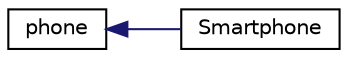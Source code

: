 digraph "Graphical Class Hierarchy"
{
  edge [fontname="Helvetica",fontsize="10",labelfontname="Helvetica",labelfontsize="10"];
  node [fontname="Helvetica",fontsize="10",shape=record];
  rankdir="LR";
  Node0 [label="phone",height=0.2,width=0.4,color="black", fillcolor="white", style="filled",URL="$classphone.html"];
  Node0 -> Node1 [dir="back",color="midnightblue",fontsize="10",style="solid",fontname="Helvetica"];
  Node1 [label="Smartphone",height=0.2,width=0.4,color="black", fillcolor="white", style="filled",URL="$class_smartphone.html"];
}
